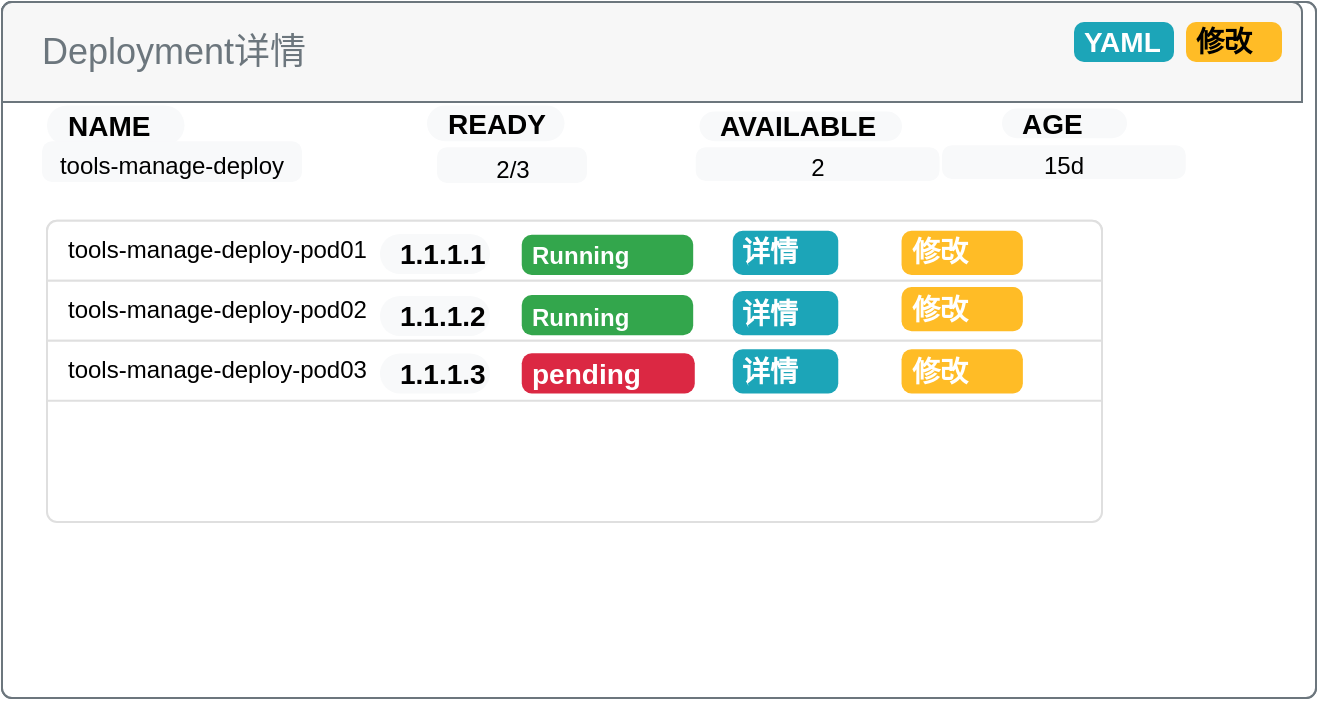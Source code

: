 <mxfile version="20.8.23" type="github">
  <diagram name="第 1 页" id="YDVN5_JmCU2mVqrNsltN">
    <mxGraphModel dx="954" dy="540" grid="1" gridSize="10" guides="1" tooltips="1" connect="1" arrows="1" fold="1" page="1" pageScale="1" pageWidth="827" pageHeight="1169" math="0" shadow="0">
      <root>
        <mxCell id="0" />
        <mxCell id="1" parent="0" />
        <mxCell id="aKQUSruPgZ-RubESPyRr-32" value="" style="html=1;shadow=0;dashed=0;shape=mxgraph.bootstrap.rrect;rSize=5;strokeColor=#6C767D;html=1;whiteSpace=wrap;fillColor=#ffffff;fontColor=#6C767D;verticalAlign=bottom;align=left;spacing=20;spacingBottom=0;fontSize=14;" vertex="1" parent="1">
          <mxGeometry x="61" y="170" width="657" height="348" as="geometry" />
        </mxCell>
        <mxCell id="aKQUSruPgZ-RubESPyRr-33" value="Deployment详情" style="html=1;shadow=0;dashed=0;shape=mxgraph.bootstrap.topButton;rSize=5;perimeter=none;whiteSpace=wrap;fillColor=#F7F7F7;strokeColor=#6C767D;fontColor=#6C767D;resizeWidth=1;fontSize=18;align=left;spacing=20;" vertex="1" parent="aKQUSruPgZ-RubESPyRr-32">
          <mxGeometry width="650" height="50" relative="1" as="geometry" />
        </mxCell>
        <mxCell id="aKQUSruPgZ-RubESPyRr-54" value="NAME" style="rounded=1;whiteSpace=wrap;html=1;arcSize=50;strokeColor=none;strokeWidth=1;fillColor=#F8F9FA;fontColor=#000000;whiteSpace=wrap;align=left;verticalAlign=middle;spacingLeft=0;fontStyle=1;fontSize=14;spacing=10;" vertex="1" parent="aKQUSruPgZ-RubESPyRr-32">
          <mxGeometry x="22.5" y="51.703" width="68.75" height="19.886" as="geometry" />
        </mxCell>
        <mxCell id="aKQUSruPgZ-RubESPyRr-55" value="&lt;font style=&quot;font-size: 12px;&quot;&gt;tools-manage-deploy&lt;/font&gt;" style="html=1;shadow=0;dashed=0;shape=mxgraph.bootstrap.rrect;rSize=5;strokeColor=none;strokeWidth=1;fillColor=#F8F9FA;fontColor=#000000;whiteSpace=wrap;align=center;verticalAlign=middle;spacingLeft=0;fontStyle=0;fontSize=16;spacing=5;" vertex="1" parent="aKQUSruPgZ-RubESPyRr-32">
          <mxGeometry x="20" y="69.6" width="130" height="20.4" as="geometry" />
        </mxCell>
        <mxCell id="aKQUSruPgZ-RubESPyRr-56" value="READY" style="rounded=1;whiteSpace=wrap;html=1;arcSize=50;strokeColor=none;strokeWidth=1;fillColor=#F8F9FA;fontColor=#000000;whiteSpace=wrap;align=left;verticalAlign=middle;spacingLeft=0;fontStyle=1;fontSize=14;spacing=10;" vertex="1" parent="aKQUSruPgZ-RubESPyRr-32">
          <mxGeometry x="212.5" y="51.703" width="68.75" height="17.897" as="geometry" />
        </mxCell>
        <mxCell id="aKQUSruPgZ-RubESPyRr-58" value="&lt;span style=&quot;font-size: 12px;&quot;&gt;2/3&lt;/span&gt;" style="html=1;shadow=0;dashed=0;shape=mxgraph.bootstrap.rrect;rSize=5;strokeColor=none;strokeWidth=1;fillColor=#F8F9FA;fontColor=#000000;whiteSpace=wrap;align=center;verticalAlign=middle;spacingLeft=0;fontStyle=0;fontSize=16;spacing=5;" vertex="1" parent="aKQUSruPgZ-RubESPyRr-32">
          <mxGeometry x="217.5" y="72.583" width="75" height="17.897" as="geometry" />
        </mxCell>
        <mxCell id="aKQUSruPgZ-RubESPyRr-60" value="AVAILABLE" style="rounded=1;whiteSpace=wrap;html=1;arcSize=50;strokeColor=none;strokeWidth=1;fillColor=#F8F9FA;fontColor=#000000;whiteSpace=wrap;align=left;verticalAlign=middle;spacingLeft=0;fontStyle=1;fontSize=14;spacing=10;" vertex="1" parent="aKQUSruPgZ-RubESPyRr-32">
          <mxGeometry x="348.75" y="54.69" width="101.25" height="14.91" as="geometry" />
        </mxCell>
        <mxCell id="aKQUSruPgZ-RubESPyRr-61" value="&lt;font style=&quot;font-size: 12px;&quot;&gt;2&lt;/font&gt;" style="html=1;shadow=0;dashed=0;shape=mxgraph.bootstrap.rrect;rSize=5;strokeColor=none;strokeWidth=1;fillColor=#F8F9FA;fontColor=#000000;whiteSpace=wrap;align=center;verticalAlign=middle;spacingLeft=0;fontStyle=0;fontSize=16;spacing=5;" vertex="1" parent="aKQUSruPgZ-RubESPyRr-32">
          <mxGeometry x="346.875" y="72.583" width="121.875" height="16.903" as="geometry" />
        </mxCell>
        <mxCell id="aKQUSruPgZ-RubESPyRr-62" value="AGE" style="rounded=1;whiteSpace=wrap;html=1;arcSize=50;strokeColor=none;strokeWidth=1;fillColor=#F8F9FA;fontColor=#000000;whiteSpace=wrap;align=left;verticalAlign=middle;spacingLeft=0;fontStyle=1;fontSize=14;spacing=10;" vertex="1" parent="aKQUSruPgZ-RubESPyRr-32">
          <mxGeometry x="500" y="53.194" width="62.5" height="14.914" as="geometry" />
        </mxCell>
        <mxCell id="aKQUSruPgZ-RubESPyRr-63" value="&lt;font style=&quot;font-size: 12px;&quot;&gt;15d&lt;/font&gt;" style="html=1;shadow=0;dashed=0;shape=mxgraph.bootstrap.rrect;rSize=5;strokeColor=none;strokeWidth=1;fillColor=#F8F9FA;fontColor=#000000;whiteSpace=wrap;align=center;verticalAlign=middle;spacingLeft=0;fontStyle=0;fontSize=16;spacing=5;" vertex="1" parent="aKQUSruPgZ-RubESPyRr-32">
          <mxGeometry x="470" y="71.589" width="121.875" height="16.903" as="geometry" />
        </mxCell>
        <mxCell id="aKQUSruPgZ-RubESPyRr-64" value="YAML" style="html=1;shadow=0;dashed=0;shape=mxgraph.bootstrap.rrect;rSize=5;strokeColor=none;strokeWidth=1;fillColor=#1CA5B8;fontColor=#FFFFFF;whiteSpace=wrap;align=left;verticalAlign=middle;spacingLeft=0;fontStyle=1;fontSize=14;spacing=5;" vertex="1" parent="aKQUSruPgZ-RubESPyRr-32">
          <mxGeometry x="536" y="10" width="50" height="20" as="geometry" />
        </mxCell>
        <mxCell id="aKQUSruPgZ-RubESPyRr-65" value="修改" style="html=1;shadow=0;dashed=0;shape=mxgraph.bootstrap.rrect;rSize=5;strokeColor=none;strokeWidth=1;fillColor=#FFBC26;fontColor=#000000;whiteSpace=wrap;align=left;verticalAlign=middle;spacingLeft=0;fontStyle=1;fontSize=14;spacing=5;" vertex="1" parent="aKQUSruPgZ-RubESPyRr-32">
          <mxGeometry x="592" y="10" width="48" height="20" as="geometry" />
        </mxCell>
        <mxCell id="aKQUSruPgZ-RubESPyRr-34" value="" style="html=1;shadow=0;dashed=0;shape=mxgraph.bootstrap.rrect;rSize=5;strokeColor=#DFDFDF;html=1;whiteSpace=wrap;fillColor=#FFFFFF;fontColor=#000000;" vertex="1" parent="aKQUSruPgZ-RubESPyRr-32">
          <mxGeometry x="22.5" y="109.37" width="527.5" height="150.63" as="geometry" />
        </mxCell>
        <mxCell id="aKQUSruPgZ-RubESPyRr-35" value="tools-manage-deploy-pod01" style="strokeColor=inherit;fillColor=inherit;gradientColor=inherit;fontColor=inherit;html=1;shadow=0;dashed=0;shape=mxgraph.bootstrap.topButton;rSize=5;perimeter=none;whiteSpace=wrap;resizeWidth=1;align=left;spacing=10;" vertex="1" parent="aKQUSruPgZ-RubESPyRr-34">
          <mxGeometry width="527.5" height="30" relative="1" as="geometry" />
        </mxCell>
        <mxCell id="aKQUSruPgZ-RubESPyRr-36" value="tools-manage-deploy-pod02" style="strokeColor=inherit;fillColor=inherit;gradientColor=inherit;fontColor=inherit;html=1;shadow=0;dashed=0;perimeter=none;whiteSpace=wrap;resizeWidth=1;align=left;spacing=10;" vertex="1" parent="aKQUSruPgZ-RubESPyRr-34">
          <mxGeometry width="527.5" height="30" relative="1" as="geometry">
            <mxPoint y="30" as="offset" />
          </mxGeometry>
        </mxCell>
        <mxCell id="aKQUSruPgZ-RubESPyRr-37" value="tools-manage-deploy-pod03" style="strokeColor=inherit;fillColor=inherit;gradientColor=inherit;fontColor=inherit;html=1;shadow=0;dashed=0;perimeter=none;whiteSpace=wrap;resizeWidth=1;align=left;spacing=10;" vertex="1" parent="aKQUSruPgZ-RubESPyRr-34">
          <mxGeometry width="527.5" height="30" relative="1" as="geometry">
            <mxPoint y="60" as="offset" />
          </mxGeometry>
        </mxCell>
        <mxCell id="aKQUSruPgZ-RubESPyRr-42" value="&lt;font style=&quot;font-size: 12px;&quot;&gt;Running&lt;/font&gt;" style="html=1;shadow=0;dashed=0;shape=mxgraph.bootstrap.rrect;rSize=5;strokeColor=none;strokeWidth=1;fillColor=#33A64C;fontColor=#FFFFFF;whiteSpace=wrap;align=left;verticalAlign=middle;spacingLeft=0;fontStyle=1;fontSize=14;spacing=5;" vertex="1" parent="aKQUSruPgZ-RubESPyRr-34">
          <mxGeometry x="237.375" y="7.029" width="85.719" height="20.084" as="geometry" />
        </mxCell>
        <mxCell id="aKQUSruPgZ-RubESPyRr-45" value="&lt;font color=&quot;#ffffff&quot;&gt;修改&lt;/font&gt;" style="html=1;shadow=0;dashed=0;shape=mxgraph.bootstrap.rrect;rSize=5;strokeColor=none;strokeWidth=1;fillColor=#FFBC26;fontColor=#000000;whiteSpace=wrap;align=left;verticalAlign=middle;spacingLeft=0;fontStyle=1;fontSize=14;spacing=5;" vertex="1" parent="aKQUSruPgZ-RubESPyRr-34">
          <mxGeometry x="427.275" y="5.021" width="60.662" height="22.092" as="geometry" />
        </mxCell>
        <mxCell id="aKQUSruPgZ-RubESPyRr-46" value="详情" style="html=1;shadow=0;dashed=0;shape=mxgraph.bootstrap.rrect;rSize=5;strokeColor=none;strokeWidth=1;fillColor=#1CA5B8;fontColor=#FFFFFF;whiteSpace=wrap;align=left;verticalAlign=middle;spacingLeft=0;fontStyle=1;fontSize=14;spacing=5;" vertex="1" parent="aKQUSruPgZ-RubESPyRr-34">
          <mxGeometry x="342.875" y="5.021" width="52.75" height="22.092" as="geometry" />
        </mxCell>
        <mxCell id="aKQUSruPgZ-RubESPyRr-47" value="&lt;font style=&quot;font-size: 12px;&quot;&gt;Running&lt;/font&gt;" style="html=1;shadow=0;dashed=0;shape=mxgraph.bootstrap.rrect;rSize=5;strokeColor=none;strokeWidth=1;fillColor=#33A64C;fontColor=#FFFFFF;whiteSpace=wrap;align=left;verticalAlign=middle;spacingLeft=0;fontStyle=1;fontSize=14;spacing=5;" vertex="1" parent="aKQUSruPgZ-RubESPyRr-34">
          <mxGeometry x="237.375" y="37.155" width="85.719" height="20.084" as="geometry" />
        </mxCell>
        <mxCell id="aKQUSruPgZ-RubESPyRr-48" value="详情" style="html=1;shadow=0;dashed=0;shape=mxgraph.bootstrap.rrect;rSize=5;strokeColor=none;strokeWidth=1;fillColor=#1CA5B8;fontColor=#FFFFFF;whiteSpace=wrap;align=left;verticalAlign=middle;spacingLeft=0;fontStyle=1;fontSize=14;spacing=5;" vertex="1" parent="aKQUSruPgZ-RubESPyRr-34">
          <mxGeometry x="342.875" y="35.147" width="52.75" height="22.092" as="geometry" />
        </mxCell>
        <mxCell id="aKQUSruPgZ-RubESPyRr-49" value="&lt;font color=&quot;#ffffff&quot;&gt;修改&lt;/font&gt;" style="html=1;shadow=0;dashed=0;shape=mxgraph.bootstrap.rrect;rSize=5;strokeColor=none;strokeWidth=1;fillColor=#FFBC26;fontColor=#000000;whiteSpace=wrap;align=left;verticalAlign=middle;spacingLeft=0;fontStyle=1;fontSize=14;spacing=5;" vertex="1" parent="aKQUSruPgZ-RubESPyRr-34">
          <mxGeometry x="427.275" y="33.139" width="60.662" height="22.092" as="geometry" />
        </mxCell>
        <mxCell id="aKQUSruPgZ-RubESPyRr-50" value="详情" style="html=1;shadow=0;dashed=0;shape=mxgraph.bootstrap.rrect;rSize=5;strokeColor=none;strokeWidth=1;fillColor=#1CA5B8;fontColor=#FFFFFF;whiteSpace=wrap;align=left;verticalAlign=middle;spacingLeft=0;fontStyle=1;fontSize=14;spacing=5;" vertex="1" parent="aKQUSruPgZ-RubESPyRr-34">
          <mxGeometry x="342.875" y="64.269" width="52.75" height="22.092" as="geometry" />
        </mxCell>
        <mxCell id="aKQUSruPgZ-RubESPyRr-51" value="&lt;font color=&quot;#ffffff&quot;&gt;修改&lt;/font&gt;" style="html=1;shadow=0;dashed=0;shape=mxgraph.bootstrap.rrect;rSize=5;strokeColor=none;strokeWidth=1;fillColor=#FFBC26;fontColor=#000000;whiteSpace=wrap;align=left;verticalAlign=middle;spacingLeft=0;fontStyle=1;fontSize=14;spacing=5;" vertex="1" parent="aKQUSruPgZ-RubESPyRr-34">
          <mxGeometry x="427.275" y="64.269" width="60.662" height="22.092" as="geometry" />
        </mxCell>
        <mxCell id="aKQUSruPgZ-RubESPyRr-53" value="pending" style="html=1;shadow=0;dashed=0;shape=mxgraph.bootstrap.rrect;rSize=5;strokeColor=none;strokeWidth=1;fillColor=#DB2843;fontColor=#FFFFFF;whiteSpace=wrap;align=left;verticalAlign=middle;spacingLeft=0;fontStyle=1;fontSize=14;spacing=5;" vertex="1" parent="aKQUSruPgZ-RubESPyRr-34">
          <mxGeometry x="237.375" y="66.274" width="86.51" height="20.088" as="geometry" />
        </mxCell>
        <mxCell id="aKQUSruPgZ-RubESPyRr-66" value="1.1.1.1" style="rounded=1;whiteSpace=wrap;html=1;arcSize=50;strokeColor=none;strokeWidth=1;fillColor=#F8F9FA;fontColor=#000000;whiteSpace=wrap;align=left;verticalAlign=middle;spacingLeft=0;fontStyle=1;fontSize=14;spacing=10;" vertex="1" parent="aKQUSruPgZ-RubESPyRr-34">
          <mxGeometry x="166.5" y="6.63" width="55" height="20" as="geometry" />
        </mxCell>
        <mxCell id="aKQUSruPgZ-RubESPyRr-96" value="" style="html=1;shadow=0;dashed=0;shape=mxgraph.bootstrap.rrect;rSize=5;strokeColor=#6C767D;html=1;whiteSpace=wrap;fillColor=#ffffff;fontColor=#6C767D;verticalAlign=bottom;align=left;spacing=20;spacingBottom=0;fontSize=14;" vertex="1" parent="1">
          <mxGeometry x="61" y="170" width="657" height="348" as="geometry" />
        </mxCell>
        <mxCell id="aKQUSruPgZ-RubESPyRr-97" value="Deployment详情" style="html=1;shadow=0;dashed=0;shape=mxgraph.bootstrap.topButton;rSize=5;perimeter=none;whiteSpace=wrap;fillColor=#F7F7F7;strokeColor=#6C767D;fontColor=#6C767D;resizeWidth=1;fontSize=18;align=left;spacing=20;" vertex="1" parent="aKQUSruPgZ-RubESPyRr-96">
          <mxGeometry width="650" height="50" relative="1" as="geometry" />
        </mxCell>
        <mxCell id="aKQUSruPgZ-RubESPyRr-98" value="NAME" style="rounded=1;whiteSpace=wrap;html=1;arcSize=50;strokeColor=none;strokeWidth=1;fillColor=#F8F9FA;fontColor=#000000;whiteSpace=wrap;align=left;verticalAlign=middle;spacingLeft=0;fontStyle=1;fontSize=14;spacing=10;" vertex="1" parent="aKQUSruPgZ-RubESPyRr-96">
          <mxGeometry x="22.5" y="51.703" width="68.75" height="19.886" as="geometry" />
        </mxCell>
        <mxCell id="aKQUSruPgZ-RubESPyRr-99" value="&lt;font style=&quot;font-size: 12px;&quot;&gt;tools-manage-deploy&lt;/font&gt;" style="html=1;shadow=0;dashed=0;shape=mxgraph.bootstrap.rrect;rSize=5;strokeColor=none;strokeWidth=1;fillColor=#F8F9FA;fontColor=#000000;whiteSpace=wrap;align=center;verticalAlign=middle;spacingLeft=0;fontStyle=0;fontSize=16;spacing=5;" vertex="1" parent="aKQUSruPgZ-RubESPyRr-96">
          <mxGeometry x="20" y="69.6" width="130" height="20.4" as="geometry" />
        </mxCell>
        <mxCell id="aKQUSruPgZ-RubESPyRr-100" value="READY" style="rounded=1;whiteSpace=wrap;html=1;arcSize=50;strokeColor=none;strokeWidth=1;fillColor=#F8F9FA;fontColor=#000000;whiteSpace=wrap;align=left;verticalAlign=middle;spacingLeft=0;fontStyle=1;fontSize=14;spacing=10;" vertex="1" parent="aKQUSruPgZ-RubESPyRr-96">
          <mxGeometry x="212.5" y="51.703" width="68.75" height="17.897" as="geometry" />
        </mxCell>
        <mxCell id="aKQUSruPgZ-RubESPyRr-101" value="&lt;span style=&quot;font-size: 12px;&quot;&gt;2/3&lt;/span&gt;" style="html=1;shadow=0;dashed=0;shape=mxgraph.bootstrap.rrect;rSize=5;strokeColor=none;strokeWidth=1;fillColor=#F8F9FA;fontColor=#000000;whiteSpace=wrap;align=center;verticalAlign=middle;spacingLeft=0;fontStyle=0;fontSize=16;spacing=5;" vertex="1" parent="aKQUSruPgZ-RubESPyRr-96">
          <mxGeometry x="217.5" y="72.583" width="75" height="17.897" as="geometry" />
        </mxCell>
        <mxCell id="aKQUSruPgZ-RubESPyRr-102" value="AVAILABLE" style="rounded=1;whiteSpace=wrap;html=1;arcSize=50;strokeColor=none;strokeWidth=1;fillColor=#F8F9FA;fontColor=#000000;whiteSpace=wrap;align=left;verticalAlign=middle;spacingLeft=0;fontStyle=1;fontSize=14;spacing=10;" vertex="1" parent="aKQUSruPgZ-RubESPyRr-96">
          <mxGeometry x="348.75" y="54.69" width="101.25" height="14.91" as="geometry" />
        </mxCell>
        <mxCell id="aKQUSruPgZ-RubESPyRr-103" value="&lt;font style=&quot;font-size: 12px;&quot;&gt;2&lt;/font&gt;" style="html=1;shadow=0;dashed=0;shape=mxgraph.bootstrap.rrect;rSize=5;strokeColor=none;strokeWidth=1;fillColor=#F8F9FA;fontColor=#000000;whiteSpace=wrap;align=center;verticalAlign=middle;spacingLeft=0;fontStyle=0;fontSize=16;spacing=5;" vertex="1" parent="aKQUSruPgZ-RubESPyRr-96">
          <mxGeometry x="346.875" y="72.583" width="121.875" height="16.903" as="geometry" />
        </mxCell>
        <mxCell id="aKQUSruPgZ-RubESPyRr-104" value="AGE" style="rounded=1;whiteSpace=wrap;html=1;arcSize=50;strokeColor=none;strokeWidth=1;fillColor=#F8F9FA;fontColor=#000000;whiteSpace=wrap;align=left;verticalAlign=middle;spacingLeft=0;fontStyle=1;fontSize=14;spacing=10;" vertex="1" parent="aKQUSruPgZ-RubESPyRr-96">
          <mxGeometry x="500" y="53.194" width="62.5" height="14.914" as="geometry" />
        </mxCell>
        <mxCell id="aKQUSruPgZ-RubESPyRr-105" value="&lt;font style=&quot;font-size: 12px;&quot;&gt;15d&lt;/font&gt;" style="html=1;shadow=0;dashed=0;shape=mxgraph.bootstrap.rrect;rSize=5;strokeColor=none;strokeWidth=1;fillColor=#F8F9FA;fontColor=#000000;whiteSpace=wrap;align=center;verticalAlign=middle;spacingLeft=0;fontStyle=0;fontSize=16;spacing=5;" vertex="1" parent="aKQUSruPgZ-RubESPyRr-96">
          <mxGeometry x="470" y="71.589" width="121.875" height="16.903" as="geometry" />
        </mxCell>
        <mxCell id="aKQUSruPgZ-RubESPyRr-106" value="YAML" style="html=1;shadow=0;dashed=0;shape=mxgraph.bootstrap.rrect;rSize=5;strokeColor=none;strokeWidth=1;fillColor=#1CA5B8;fontColor=#FFFFFF;whiteSpace=wrap;align=left;verticalAlign=middle;spacingLeft=0;fontStyle=1;fontSize=14;spacing=5;" vertex="1" parent="aKQUSruPgZ-RubESPyRr-96">
          <mxGeometry x="536" y="10" width="50" height="20" as="geometry" />
        </mxCell>
        <mxCell id="aKQUSruPgZ-RubESPyRr-107" value="修改" style="html=1;shadow=0;dashed=0;shape=mxgraph.bootstrap.rrect;rSize=5;strokeColor=none;strokeWidth=1;fillColor=#FFBC26;fontColor=#000000;whiteSpace=wrap;align=left;verticalAlign=middle;spacingLeft=0;fontStyle=1;fontSize=14;spacing=5;" vertex="1" parent="aKQUSruPgZ-RubESPyRr-96">
          <mxGeometry x="592" y="10" width="48" height="20" as="geometry" />
        </mxCell>
        <mxCell id="aKQUSruPgZ-RubESPyRr-108" value="" style="html=1;shadow=0;dashed=0;shape=mxgraph.bootstrap.rrect;rSize=5;strokeColor=#DFDFDF;html=1;whiteSpace=wrap;fillColor=#FFFFFF;fontColor=#000000;" vertex="1" parent="aKQUSruPgZ-RubESPyRr-96">
          <mxGeometry x="22.5" y="109.37" width="527.5" height="150.63" as="geometry" />
        </mxCell>
        <mxCell id="aKQUSruPgZ-RubESPyRr-109" value="tools-manage-deploy-pod01" style="strokeColor=inherit;fillColor=inherit;gradientColor=inherit;fontColor=inherit;html=1;shadow=0;dashed=0;shape=mxgraph.bootstrap.topButton;rSize=5;perimeter=none;whiteSpace=wrap;resizeWidth=1;align=left;spacing=10;" vertex="1" parent="aKQUSruPgZ-RubESPyRr-108">
          <mxGeometry width="527.5" height="30" relative="1" as="geometry" />
        </mxCell>
        <mxCell id="aKQUSruPgZ-RubESPyRr-110" value="tools-manage-deploy-pod02" style="strokeColor=inherit;fillColor=inherit;gradientColor=inherit;fontColor=inherit;html=1;shadow=0;dashed=0;perimeter=none;whiteSpace=wrap;resizeWidth=1;align=left;spacing=10;" vertex="1" parent="aKQUSruPgZ-RubESPyRr-108">
          <mxGeometry width="527.5" height="30" relative="1" as="geometry">
            <mxPoint y="30" as="offset" />
          </mxGeometry>
        </mxCell>
        <mxCell id="aKQUSruPgZ-RubESPyRr-111" value="tools-manage-deploy-pod03" style="strokeColor=inherit;fillColor=inherit;gradientColor=inherit;fontColor=inherit;html=1;shadow=0;dashed=0;perimeter=none;whiteSpace=wrap;resizeWidth=1;align=left;spacing=10;" vertex="1" parent="aKQUSruPgZ-RubESPyRr-108">
          <mxGeometry width="527.5" height="30" relative="1" as="geometry">
            <mxPoint y="60" as="offset" />
          </mxGeometry>
        </mxCell>
        <mxCell id="aKQUSruPgZ-RubESPyRr-112" value="&lt;font style=&quot;font-size: 12px;&quot;&gt;Running&lt;/font&gt;" style="html=1;shadow=0;dashed=0;shape=mxgraph.bootstrap.rrect;rSize=5;strokeColor=none;strokeWidth=1;fillColor=#33A64C;fontColor=#FFFFFF;whiteSpace=wrap;align=left;verticalAlign=middle;spacingLeft=0;fontStyle=1;fontSize=14;spacing=5;" vertex="1" parent="aKQUSruPgZ-RubESPyRr-108">
          <mxGeometry x="237.375" y="7.029" width="85.719" height="20.084" as="geometry" />
        </mxCell>
        <mxCell id="aKQUSruPgZ-RubESPyRr-113" value="&lt;font color=&quot;#ffffff&quot;&gt;修改&lt;/font&gt;" style="html=1;shadow=0;dashed=0;shape=mxgraph.bootstrap.rrect;rSize=5;strokeColor=none;strokeWidth=1;fillColor=#FFBC26;fontColor=#000000;whiteSpace=wrap;align=left;verticalAlign=middle;spacingLeft=0;fontStyle=1;fontSize=14;spacing=5;" vertex="1" parent="aKQUSruPgZ-RubESPyRr-108">
          <mxGeometry x="427.275" y="5.021" width="60.662" height="22.092" as="geometry" />
        </mxCell>
        <mxCell id="aKQUSruPgZ-RubESPyRr-114" value="详情" style="html=1;shadow=0;dashed=0;shape=mxgraph.bootstrap.rrect;rSize=5;strokeColor=none;strokeWidth=1;fillColor=#1CA5B8;fontColor=#FFFFFF;whiteSpace=wrap;align=left;verticalAlign=middle;spacingLeft=0;fontStyle=1;fontSize=14;spacing=5;" vertex="1" parent="aKQUSruPgZ-RubESPyRr-108">
          <mxGeometry x="342.875" y="5.021" width="52.75" height="22.092" as="geometry" />
        </mxCell>
        <mxCell id="aKQUSruPgZ-RubESPyRr-115" value="&lt;font style=&quot;font-size: 12px;&quot;&gt;Running&lt;/font&gt;" style="html=1;shadow=0;dashed=0;shape=mxgraph.bootstrap.rrect;rSize=5;strokeColor=none;strokeWidth=1;fillColor=#33A64C;fontColor=#FFFFFF;whiteSpace=wrap;align=left;verticalAlign=middle;spacingLeft=0;fontStyle=1;fontSize=14;spacing=5;" vertex="1" parent="aKQUSruPgZ-RubESPyRr-108">
          <mxGeometry x="237.375" y="37.155" width="85.719" height="20.084" as="geometry" />
        </mxCell>
        <mxCell id="aKQUSruPgZ-RubESPyRr-116" value="详情" style="html=1;shadow=0;dashed=0;shape=mxgraph.bootstrap.rrect;rSize=5;strokeColor=none;strokeWidth=1;fillColor=#1CA5B8;fontColor=#FFFFFF;whiteSpace=wrap;align=left;verticalAlign=middle;spacingLeft=0;fontStyle=1;fontSize=14;spacing=5;" vertex="1" parent="aKQUSruPgZ-RubESPyRr-108">
          <mxGeometry x="342.875" y="35.147" width="52.75" height="22.092" as="geometry" />
        </mxCell>
        <mxCell id="aKQUSruPgZ-RubESPyRr-117" value="&lt;font color=&quot;#ffffff&quot;&gt;修改&lt;/font&gt;" style="html=1;shadow=0;dashed=0;shape=mxgraph.bootstrap.rrect;rSize=5;strokeColor=none;strokeWidth=1;fillColor=#FFBC26;fontColor=#000000;whiteSpace=wrap;align=left;verticalAlign=middle;spacingLeft=0;fontStyle=1;fontSize=14;spacing=5;" vertex="1" parent="aKQUSruPgZ-RubESPyRr-108">
          <mxGeometry x="427.275" y="33.139" width="60.662" height="22.092" as="geometry" />
        </mxCell>
        <mxCell id="aKQUSruPgZ-RubESPyRr-118" value="详情" style="html=1;shadow=0;dashed=0;shape=mxgraph.bootstrap.rrect;rSize=5;strokeColor=none;strokeWidth=1;fillColor=#1CA5B8;fontColor=#FFFFFF;whiteSpace=wrap;align=left;verticalAlign=middle;spacingLeft=0;fontStyle=1;fontSize=14;spacing=5;" vertex="1" parent="aKQUSruPgZ-RubESPyRr-108">
          <mxGeometry x="342.875" y="64.269" width="52.75" height="22.092" as="geometry" />
        </mxCell>
        <mxCell id="aKQUSruPgZ-RubESPyRr-119" value="&lt;font color=&quot;#ffffff&quot;&gt;修改&lt;/font&gt;" style="html=1;shadow=0;dashed=0;shape=mxgraph.bootstrap.rrect;rSize=5;strokeColor=none;strokeWidth=1;fillColor=#FFBC26;fontColor=#000000;whiteSpace=wrap;align=left;verticalAlign=middle;spacingLeft=0;fontStyle=1;fontSize=14;spacing=5;" vertex="1" parent="aKQUSruPgZ-RubESPyRr-108">
          <mxGeometry x="427.275" y="64.269" width="60.662" height="22.092" as="geometry" />
        </mxCell>
        <mxCell id="aKQUSruPgZ-RubESPyRr-120" value="pending" style="html=1;shadow=0;dashed=0;shape=mxgraph.bootstrap.rrect;rSize=5;strokeColor=none;strokeWidth=1;fillColor=#DB2843;fontColor=#FFFFFF;whiteSpace=wrap;align=left;verticalAlign=middle;spacingLeft=0;fontStyle=1;fontSize=14;spacing=5;" vertex="1" parent="aKQUSruPgZ-RubESPyRr-108">
          <mxGeometry x="237.375" y="66.274" width="86.51" height="20.088" as="geometry" />
        </mxCell>
        <mxCell id="aKQUSruPgZ-RubESPyRr-121" value="1.1.1.1" style="rounded=1;whiteSpace=wrap;html=1;arcSize=50;strokeColor=none;strokeWidth=1;fillColor=#F8F9FA;fontColor=#000000;whiteSpace=wrap;align=left;verticalAlign=middle;spacingLeft=0;fontStyle=1;fontSize=14;spacing=10;" vertex="1" parent="aKQUSruPgZ-RubESPyRr-108">
          <mxGeometry x="166.5" y="6.63" width="55" height="20" as="geometry" />
        </mxCell>
        <mxCell id="aKQUSruPgZ-RubESPyRr-148" value="1.1.1.2" style="rounded=1;whiteSpace=wrap;html=1;arcSize=50;strokeColor=none;strokeWidth=1;fillColor=#F8F9FA;fontColor=#000000;whiteSpace=wrap;align=left;verticalAlign=middle;spacingLeft=0;fontStyle=1;fontSize=14;spacing=10;" vertex="1" parent="aKQUSruPgZ-RubESPyRr-108">
          <mxGeometry x="166.5" y="37.63" width="55" height="20" as="geometry" />
        </mxCell>
        <mxCell id="aKQUSruPgZ-RubESPyRr-149" value="1.1.1.3" style="rounded=1;whiteSpace=wrap;html=1;arcSize=50;strokeColor=none;strokeWidth=1;fillColor=#F8F9FA;fontColor=#000000;whiteSpace=wrap;align=left;verticalAlign=middle;spacingLeft=0;fontStyle=1;fontSize=14;spacing=10;" vertex="1" parent="aKQUSruPgZ-RubESPyRr-108">
          <mxGeometry x="166.5" y="66.36" width="55" height="20" as="geometry" />
        </mxCell>
      </root>
    </mxGraphModel>
  </diagram>
</mxfile>

